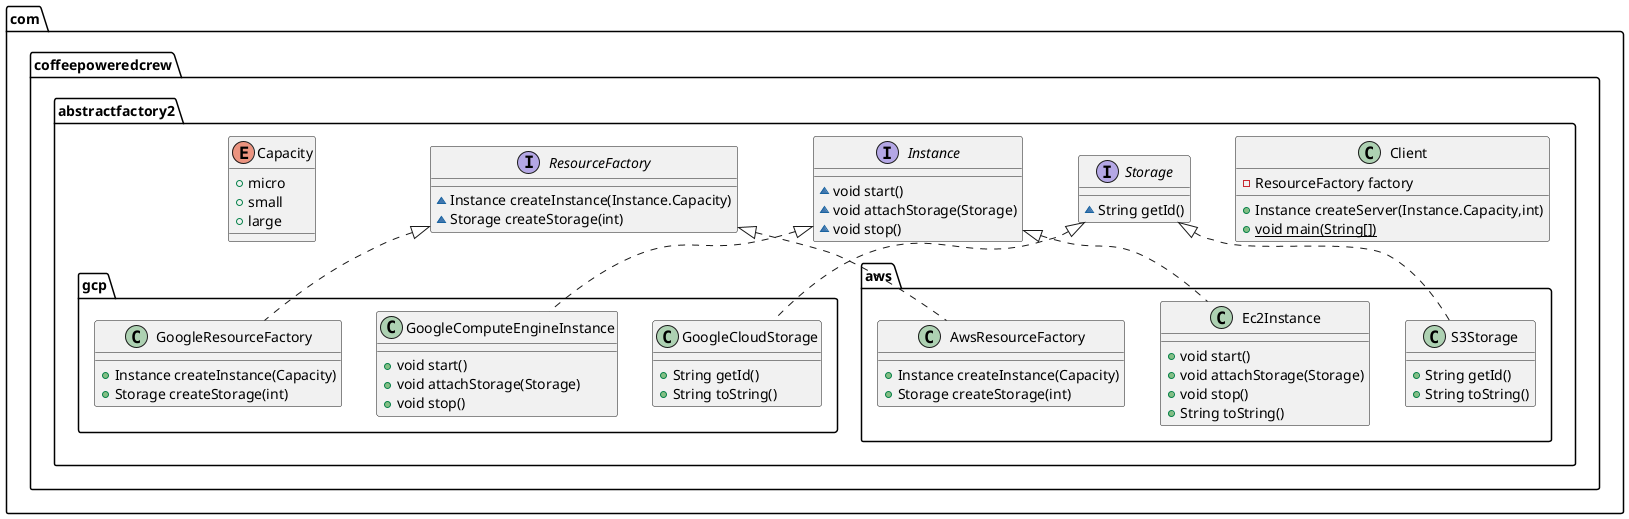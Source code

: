@startuml
class com.coffeepoweredcrew.abstractfactory2.gcp.GoogleComputeEngineInstance {
+ void start()
+ void attachStorage(Storage)
+ void stop()
}
class com.coffeepoweredcrew.abstractfactory2.gcp.GoogleResourceFactory {
+ Instance createInstance(Capacity)
+ Storage createStorage(int)
}
class com.coffeepoweredcrew.abstractfactory2.gcp.GoogleCloudStorage {
+ String getId()
+ String toString()
}
class com.coffeepoweredcrew.abstractfactory2.aws.S3Storage {
+ String getId()
+ String toString()
}
class com.coffeepoweredcrew.abstractfactory2.Client {
- ResourceFactory factory
+ Instance createServer(Instance.Capacity,int)
+ {static} void main(String[])
}
class com.coffeepoweredcrew.abstractfactory2.aws.AwsResourceFactory {
+ Instance createInstance(Capacity)
+ Storage createStorage(int)
}
interface com.coffeepoweredcrew.abstractfactory2.ResourceFactory {
~ Instance createInstance(Instance.Capacity)
~ Storage createStorage(int)
}
class com.coffeepoweredcrew.abstractfactory2.aws.Ec2Instance {
+ void start()
+ void attachStorage(Storage)
+ void stop()
+ String toString()
}
interface com.coffeepoweredcrew.abstractfactory2.Storage {
~ String getId()
}
interface com.coffeepoweredcrew.abstractfactory2.Instance {
~ void start()
~ void attachStorage(Storage)
~ void stop()
}
enum com.coffeepoweredcrew.abstractfactory2.Capacity {
+  micro
+  small
+  large
}


com.coffeepoweredcrew.abstractfactory2.Instance <|.. com.coffeepoweredcrew.abstractfactory2.gcp.GoogleComputeEngineInstance
com.coffeepoweredcrew.abstractfactory2.ResourceFactory <|.. com.coffeepoweredcrew.abstractfactory2.gcp.GoogleResourceFactory
com.coffeepoweredcrew.abstractfactory2.Storage <|.. com.coffeepoweredcrew.abstractfactory2.gcp.GoogleCloudStorage
com.coffeepoweredcrew.abstractfactory2.Storage <|.. com.coffeepoweredcrew.abstractfactory2.aws.S3Storage
com.coffeepoweredcrew.abstractfactory2.ResourceFactory <|.. com.coffeepoweredcrew.abstractfactory2.aws.AwsResourceFactory
com.coffeepoweredcrew.abstractfactory2.Instance <|.. com.coffeepoweredcrew.abstractfactory2.aws.Ec2Instance
@enduml